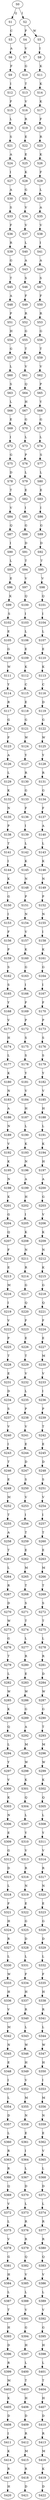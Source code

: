 strict digraph  {
	S0 -> S1 [ label = Q ];
	S0 -> S2 [ label = I ];
	S1 -> S3 [ label = C ];
	S2 -> S4 [ label = F ];
	S2 -> S5 [ label = W ];
	S3 -> S6 [ label = A ];
	S4 -> S7 [ label = V ];
	S5 -> S8 [ label = I ];
	S6 -> S9 [ label = F ];
	S7 -> S10 [ label = G ];
	S8 -> S11 [ label = K ];
	S9 -> S12 [ label = I ];
	S10 -> S13 [ label = T ];
	S11 -> S14 [ label = K ];
	S12 -> S15 [ label = F ];
	S13 -> S16 [ label = V ];
	S14 -> S17 [ label = K ];
	S15 -> S18 [ label = L ];
	S16 -> S19 [ label = R ];
	S17 -> S20 [ label = F ];
	S18 -> S21 [ label = S ];
	S19 -> S22 [ label = E ];
	S20 -> S23 [ label = R ];
	S21 -> S24 [ label = A ];
	S22 -> S25 [ label = E ];
	S23 -> S26 [ label = K ];
	S24 -> S27 [ label = I ];
	S25 -> S28 [ label = K ];
	S26 -> S29 [ label = F ];
	S27 -> S30 [ label = A ];
	S28 -> S31 [ label = G ];
	S29 -> S32 [ label = L ];
	S30 -> S33 [ label = S ];
	S31 -> S34 [ label = V ];
	S32 -> S35 [ label = A ];
	S33 -> S36 [ label = F ];
	S34 -> S37 [ label = V ];
	S35 -> S38 [ label = V ];
	S36 -> S39 [ label = R ];
	S37 -> S40 [ label = L ];
	S38 -> S41 [ label = I ];
	S39 -> S42 [ label = G ];
	S40 -> S43 [ label = A ];
	S41 -> S44 [ label = A ];
	S42 -> S45 [ label = T ];
	S43 -> S46 [ label = S ];
	S44 -> S47 [ label = S ];
	S45 -> S48 [ label = A ];
	S46 -> S49 [ label = F ];
	S47 -> S50 [ label = F ];
	S48 -> S51 [ label = P ];
	S49 -> S52 [ label = R ];
	S50 -> S53 [ label = R ];
	S51 -> S54 [ label = H ];
	S52 -> S55 [ label = G ];
	S53 -> S56 [ label = G ];
	S54 -> S57 [ label = G ];
	S55 -> S58 [ label = T ];
	S56 -> S59 [ label = T ];
	S57 -> S60 [ label = L ];
	S58 -> S61 [ label = V ];
	S59 -> S62 [ label = V ];
	S60 -> S63 [ label = S ];
	S61 -> S64 [ label = Q ];
	S62 -> S65 [ label = P ];
	S63 -> S66 [ label = L ];
	S64 -> S67 [ label = H ];
	S65 -> S68 [ label = Y ];
	S66 -> S69 [ label = E ];
	S67 -> S70 [ label = G ];
	S68 -> S71 [ label = G ];
	S69 -> S72 [ label = I ];
	S70 -> S73 [ label = L ];
	S71 -> S74 [ label = L ];
	S72 -> S75 [ label = G ];
	S73 -> S76 [ label = P ];
	S74 -> S77 [ label = S ];
	S75 -> S78 [ label = D ];
	S76 -> S79 [ label = L ];
	S77 -> S80 [ label = L ];
	S78 -> S81 [ label = T ];
	S79 -> S82 [ label = E ];
	S80 -> S83 [ label = E ];
	S81 -> S84 [ label = V ];
	S82 -> S85 [ label = I ];
	S83 -> S86 [ label = I ];
	S84 -> S87 [ label = Q ];
	S85 -> S88 [ label = G ];
	S86 -> S89 [ label = G ];
	S87 -> S90 [ label = I ];
	S88 -> S91 [ label = D ];
	S89 -> S92 [ label = D ];
	S90 -> S93 [ label = L ];
	S91 -> S94 [ label = T ];
	S92 -> S95 [ label = T ];
	S93 -> S96 [ label = E ];
	S94 -> S97 [ label = V ];
	S95 -> S98 [ label = V ];
	S96 -> S99 [ label = K ];
	S97 -> S100 [ label = Q ];
	S98 -> S101 [ label = Q ];
	S99 -> S102 [ label = S ];
	S100 -> S103 [ label = I ];
	S101 -> S104 [ label = I ];
	S102 -> S105 [ label = E ];
	S103 -> S106 [ label = L ];
	S104 -> S107 [ label = L ];
	S105 -> S108 [ label = G ];
	S106 -> S109 [ label = E ];
	S107 -> S110 [ label = E ];
	S108 -> S111 [ label = W ];
	S109 -> S112 [ label = K ];
	S110 -> S113 [ label = K ];
	S111 -> S114 [ label = Y ];
	S112 -> S115 [ label = C ];
	S113 -> S116 [ label = C ];
	S114 -> S117 [ label = R ];
	S115 -> S118 [ label = E ];
	S116 -> S119 [ label = D ];
	S117 -> S120 [ label = G ];
	S118 -> S121 [ label = G ];
	S119 -> S122 [ label = G ];
	S120 -> S123 [ label = F ];
	S121 -> S124 [ label = W ];
	S122 -> S125 [ label = W ];
	S123 -> S126 [ label = A ];
	S124 -> S127 [ label = Y ];
	S125 -> S128 [ label = Y ];
	S126 -> S129 [ label = L ];
	S127 -> S130 [ label = R ];
	S128 -> S131 [ label = R ];
	S129 -> S132 [ label = K ];
	S130 -> S133 [ label = G ];
	S131 -> S134 [ label = G ];
	S132 -> S135 [ label = N ];
	S133 -> S136 [ label = F ];
	S134 -> S137 [ label = F ];
	S135 -> S138 [ label = P ];
	S136 -> S139 [ label = I ];
	S137 -> S140 [ label = A ];
	S138 -> S141 [ label = T ];
	S139 -> S142 [ label = L ];
	S140 -> S143 [ label = L ];
	S141 -> S144 [ label = I ];
	S142 -> S145 [ label = K ];
	S143 -> S146 [ label = K ];
	S144 -> S147 [ label = K ];
	S145 -> S148 [ label = N ];
	S146 -> S149 [ label = N ];
	S147 -> S150 [ label = G ];
	S148 -> S151 [ label = P ];
	S149 -> S152 [ label = P ];
	S150 -> S153 [ label = I ];
	S151 -> S154 [ label = N ];
	S152 -> S155 [ label = N ];
	S153 -> S156 [ label = F ];
	S154 -> S157 [ label = V ];
	S155 -> S158 [ label = I ];
	S156 -> S159 [ label = P ];
	S157 -> S160 [ label = K ];
	S158 -> S161 [ label = K ];
	S159 -> S162 [ label = S ];
	S160 -> S163 [ label = G ];
	S161 -> S164 [ label = G ];
	S162 -> S165 [ label = S ];
	S163 -> S166 [ label = I ];
	S164 -> S167 [ label = I ];
	S165 -> S168 [ label = Y ];
	S166 -> S169 [ label = F ];
	S167 -> S170 [ label = F ];
	S168 -> S171 [ label = V ];
	S169 -> S172 [ label = P ];
	S170 -> S173 [ label = P ];
	S171 -> S174 [ label = H ];
	S172 -> S175 [ label = S ];
	S173 -> S176 [ label = S ];
	S174 -> S177 [ label = L ];
	S175 -> S178 [ label = S ];
	S176 -> S179 [ label = S ];
	S177 -> S180 [ label = K ];
	S178 -> S181 [ label = Y ];
	S179 -> S182 [ label = Y ];
	S180 -> S183 [ label = N ];
	S181 -> S184 [ label = V ];
	S182 -> S185 [ label = V ];
	S183 -> S186 [ label = A ];
	S184 -> S187 [ label = H ];
	S185 -> S188 [ label = H ];
	S186 -> S189 [ label = N ];
	S187 -> S190 [ label = L ];
	S188 -> S191 [ label = L ];
	S189 -> S192 [ label = V ];
	S190 -> S193 [ label = K ];
	S191 -> S194 [ label = K ];
	S192 -> S195 [ label = K ];
	S193 -> S196 [ label = N ];
	S194 -> S197 [ label = H ];
	S195 -> S198 [ label = N ];
	S196 -> S199 [ label = A ];
	S197 -> S200 [ label = A ];
	S198 -> S201 [ label = K ];
	S199 -> S202 [ label = H ];
	S200 -> S203 [ label = G ];
	S201 -> S204 [ label = G ];
	S202 -> S205 [ label = I ];
	S203 -> S206 [ label = V ];
	S204 -> S207 [ label = Q ];
	S205 -> S208 [ label = K ];
	S206 -> S209 [ label = K ];
	S207 -> S210 [ label = F ];
	S208 -> S211 [ label = N ];
	S209 -> S212 [ label = N ];
	S210 -> S213 [ label = E ];
	S211 -> S214 [ label = R ];
	S212 -> S215 [ label = K ];
	S213 -> S216 [ label = M ];
	S214 -> S217 [ label = G ];
	S215 -> S218 [ label = G ];
	S216 -> S219 [ label = I ];
	S217 -> S220 [ label = Q ];
	S218 -> S221 [ label = Q ];
	S219 -> S222 [ label = V ];
	S220 -> S223 [ label = F ];
	S221 -> S224 [ label = F ];
	S222 -> S225 [ label = P ];
	S223 -> S226 [ label = E ];
	S224 -> S227 [ label = E ];
	S225 -> S228 [ label = T ];
	S226 -> S229 [ label = T ];
	S227 -> S230 [ label = M ];
	S228 -> S231 [ label = E ];
	S229 -> S232 [ label = V ];
	S230 -> S233 [ label = V ];
	S231 -> S234 [ label = D ];
	S232 -> S235 [ label = L ];
	S233 -> S236 [ label = I ];
	S234 -> S237 [ label = S ];
	S235 -> S238 [ label = P ];
	S236 -> S239 [ label = P ];
	S237 -> S240 [ label = V ];
	S238 -> S241 [ label = V ];
	S239 -> S242 [ label = T ];
	S240 -> S243 [ label = I ];
	S241 -> S244 [ label = E ];
	S242 -> S245 [ label = E ];
	S243 -> S246 [ label = T ];
	S244 -> S247 [ label = D ];
	S245 -> S248 [ label = D ];
	S246 -> S249 [ label = E ];
	S247 -> S250 [ label = S ];
	S248 -> S251 [ label = S ];
	S249 -> S252 [ label = M ];
	S250 -> S253 [ label = V ];
	S251 -> S254 [ label = V ];
	S252 -> S255 [ label = T ];
	S253 -> S256 [ label = I ];
	S254 -> S257 [ label = I ];
	S255 -> S258 [ label = A ];
	S256 -> S259 [ label = T ];
	S257 -> S260 [ label = T ];
	S258 -> S261 [ label = T ];
	S259 -> S262 [ label = E ];
	S260 -> S263 [ label = E ];
	S261 -> S264 [ label = L ];
	S262 -> S265 [ label = M ];
	S263 -> S266 [ label = M ];
	S264 -> S267 [ label = R ];
	S265 -> S268 [ label = T ];
	S266 -> S269 [ label = T ];
	S267 -> S270 [ label = D ];
	S268 -> S271 [ label = S ];
	S269 -> S272 [ label = S ];
	S270 -> S273 [ label = W ];
	S271 -> S274 [ label = T ];
	S272 -> S275 [ label = T ];
	S273 -> S276 [ label = G ];
	S274 -> S277 [ label = L ];
	S275 -> S278 [ label = L ];
	S276 -> S279 [ label = T ];
	S277 -> S280 [ label = R ];
	S278 -> S281 [ label = R ];
	S279 -> S282 [ label = L ];
	S280 -> S283 [ label = E ];
	S281 -> S284 [ label = D ];
	S282 -> S285 [ label = W ];
	S283 -> S286 [ label = W ];
	S284 -> S287 [ label = W ];
	S285 -> S288 [ label = K ];
	S286 -> S289 [ label = G ];
	S287 -> S290 [ label = G ];
	S288 -> S291 [ label = Q ];
	S289 -> S292 [ label = A ];
	S290 -> S293 [ label = T ];
	S291 -> S294 [ label = L ];
	S292 -> S295 [ label = M ];
	S293 -> S296 [ label = M ];
	S294 -> S297 [ label = Y ];
	S295 -> S298 [ label = W ];
	S296 -> S299 [ label = W ];
	S297 -> S300 [ label = V ];
	S298 -> S301 [ label = K ];
	S299 -> S302 [ label = K ];
	S300 -> S303 [ label = K ];
	S301 -> S304 [ label = Q ];
	S302 -> S305 [ label = Q ];
	S303 -> S306 [ label = N ];
	S304 -> S307 [ label = L ];
	S305 -> S308 [ label = L ];
	S306 -> S309 [ label = E ];
	S307 -> S310 [ label = Y ];
	S308 -> S311 [ label = Y ];
	S309 -> S312 [ label = G ];
	S310 -> S313 [ label = V ];
	S311 -> S314 [ label = V ];
	S312 -> S315 [ label = D ];
	S313 -> S316 [ label = R ];
	S314 -> S317 [ label = R ];
	S315 -> S318 [ label = L ];
	S316 -> S319 [ label = N ];
	S317 -> S320 [ label = N ];
	S318 -> S321 [ label = F ];
	S319 -> S322 [ label = E ];
	S320 -> S323 [ label = E ];
	S321 -> S324 [ label = H ];
	S322 -> S325 [ label = G ];
	S323 -> S326 [ label = G ];
	S324 -> S327 [ label = R ];
	S325 -> S328 [ label = D ];
	S326 -> S329 [ label = D ];
	S327 -> S330 [ label = L ];
	S328 -> S331 [ label = L ];
	S329 -> S332 [ label = L ];
	S330 -> S333 [ label = W ];
	S331 -> S334 [ label = F ];
	S332 -> S335 [ label = F ];
	S333 -> S336 [ label = H ];
	S334 -> S337 [ label = H ];
	S335 -> S338 [ label = H ];
	S336 -> S339 [ label = V ];
	S337 -> S340 [ label = R ];
	S338 -> S341 [ label = R ];
	S339 -> S342 [ label = M ];
	S340 -> S343 [ label = L ];
	S341 -> S344 [ label = L ];
	S342 -> S345 [ label = N ];
	S343 -> S346 [ label = W ];
	S344 -> S347 [ label = W ];
	S345 -> S348 [ label = E ];
	S346 -> S349 [ label = H ];
	S347 -> S350 [ label = H ];
	S348 -> S351 [ label = I ];
	S349 -> S352 [ label = V ];
	S350 -> S353 [ label = I ];
	S351 -> S354 [ label = L ];
	S352 -> S355 [ label = M ];
	S353 -> S356 [ label = M ];
	S354 -> S357 [ label = D ];
	S355 -> S358 [ label = N ];
	S356 -> S359 [ label = N ];
	S357 -> S360 [ label = L ];
	S358 -> S361 [ label = E ];
	S359 -> S362 [ label = E ];
	S360 -> S363 [ label = R ];
	S361 -> S364 [ label = I ];
	S362 -> S365 [ label = V ];
	S363 -> S366 [ label = R ];
	S364 -> S367 [ label = L ];
	S365 -> S368 [ label = L ];
	S366 -> S369 [ label = Q ];
	S367 -> S370 [ label = D ];
	S368 -> S371 [ label = D ];
	S369 -> S372 [ label = V ];
	S370 -> S373 [ label = L ];
	S371 -> S374 [ label = L ];
	S372 -> S375 [ label = L ];
	S373 -> S376 [ label = R ];
	S374 -> S377 [ label = R ];
	S375 -> S378 [ label = V ];
	S376 -> S379 [ label = R ];
	S377 -> S380 [ label = R ];
	S378 -> S381 [ label = G ];
	S379 -> S382 [ label = Q ];
	S380 -> S383 [ label = Q ];
	S381 -> S384 [ label = H ];
	S382 -> S385 [ label = V ];
	S383 -> S386 [ label = V ];
	S384 -> S387 [ label = L ];
	S385 -> S388 [ label = L ];
	S386 -> S389 [ label = L ];
	S387 -> S390 [ label = T ];
	S388 -> S391 [ label = V ];
	S389 -> S392 [ label = V ];
	S390 -> S393 [ label = H ];
	S391 -> S394 [ label = G ];
	S392 -> S395 [ label = G ];
	S393 -> S396 [ label = D ];
	S394 -> S397 [ label = H ];
	S395 -> S398 [ label = H ];
	S396 -> S399 [ label = R ];
	S397 -> S400 [ label = L ];
	S398 -> S401 [ label = L ];
	S399 -> S402 [ label = M ];
	S400 -> S403 [ label = T ];
	S401 -> S404 [ label = T ];
	S402 -> S405 [ label = K ];
	S403 -> S406 [ label = H ];
	S404 -> S407 [ label = H ];
	S405 -> S408 [ label = D ];
	S406 -> S409 [ label = D ];
	S407 -> S410 [ label = D ];
	S408 -> S411 [ label = I ];
	S409 -> S412 [ label = R ];
	S410 -> S413 [ label = R ];
	S411 -> S414 [ label = K ];
	S412 -> S415 [ label = M ];
	S413 -> S416 [ label = M ];
	S414 -> S417 [ label = R ];
	S415 -> S418 [ label = R ];
	S416 -> S419 [ label = K ];
	S417 -> S420 [ label = H ];
	S418 -> S421 [ label = D ];
	S419 -> S422 [ label = D ];
}
